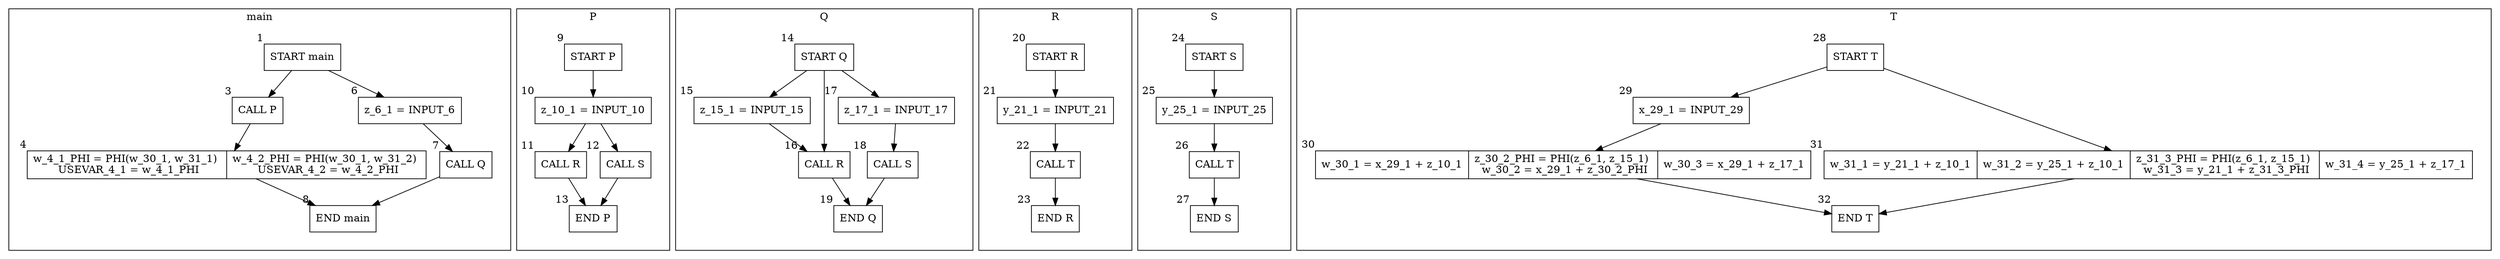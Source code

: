 digraph G {

	subgraph cluster_main {
		label = "main";
		margin = 25;
		node_1 [shape=box, xlabel="1", label="START main"];
		node_3 [shape=box, xlabel="3", label="CALL P"];
		node_4 [shape=record, xlabel="4", label="w_4_1_PHI = PHI(w_30_1, w_31_1) \n USEVAR_4_1 = w_4_1_PHI | w_4_2_PHI = PHI(w_30_1, w_31_2) \n USEVAR_4_2 = w_4_2_PHI"];
		node_6 [shape=record, xlabel="6", label="z_6_1 = INPUT_6"];
		node_7 [shape=box, xlabel="7", label="CALL Q"];
		node_8 [shape=box, xlabel="8", label="END main"];
		node_1 -> node_3;
		node_1 -> node_6;
		node_3 -> node_4;
		node_4 -> node_8;
		node_6 -> node_7;
		node_7 -> node_8;
	}

	subgraph cluster_P {
		label = "P";
		margin = 25;
		node_9 [shape=box, xlabel="9", label="START P"];
		node_10 [shape=record, xlabel="10", label="z_10_1 = INPUT_10"];
		node_11 [shape=box, xlabel="11", label="CALL R"];
		node_12 [shape=box, xlabel="12", label="CALL S"];
		node_13 [shape=box, xlabel="13", label="END P"];
		node_9 -> node_10;
		node_10 -> node_11;
		node_10 -> node_12;
		node_11 -> node_13;
		node_12 -> node_13;
	}

	subgraph cluster_Q {
		label = "Q";
		margin = 25;
		node_14 [shape=box, xlabel="14", label="START Q"];
		node_15 [shape=record, xlabel="15", label="z_15_1 = INPUT_15"];
		node_16 [shape=box, xlabel="16", label="CALL R"];
		node_17 [shape=record, xlabel="17", label="z_17_1 = INPUT_17"];
		node_18 [shape=box, xlabel="18", label="CALL S"];
		node_19 [shape=box, xlabel="19", label="END Q"];
		node_14 -> node_15;
		node_14 -> node_16;
		node_14 -> node_17;
		node_15 -> node_16;
		node_16 -> node_19;
		node_17 -> node_18;
		node_18 -> node_19;
	}

	subgraph cluster_R {
		label = "R";
		margin = 25;
		node_20 [shape=box, xlabel="20", label="START R"];
		node_21 [shape=record, xlabel="21", label="y_21_1 = INPUT_21"];
		node_22 [shape=box, xlabel="22", label="CALL T"];
		node_23 [shape=box, xlabel="23", label="END R"];
		node_20 -> node_21;
		node_21 -> node_22;
		node_22 -> node_23;
	}

	subgraph cluster_S {
		label = "S";
		margin = 25;
		node_24 [shape=box, xlabel="24", label="START S"];
		node_25 [shape=record, xlabel="25", label="y_25_1 = INPUT_25"];
		node_26 [shape=box, xlabel="26", label="CALL T"];
		node_27 [shape=box, xlabel="27", label="END S"];
		node_24 -> node_25;
		node_25 -> node_26;
		node_26 -> node_27;
	}

	subgraph cluster_T {
		label = "T";
		margin = 25;
		node_28 [shape=box, xlabel="28", label="START T"];
		node_29 [shape=record, xlabel="29", label="x_29_1 = INPUT_29"];
		node_30 [shape=record, xlabel="30", label="w_30_1 = x_29_1 + z_10_1 | z_30_2_PHI = PHI(z_6_1, z_15_1) \n w_30_2 = x_29_1 + z_30_2_PHI | w_30_3 = x_29_1 + z_17_1"];
		node_31 [shape=record, xlabel="31", label="w_31_1 = y_21_1 + z_10_1 | w_31_2 = y_25_1 + z_10_1 | z_31_3_PHI = PHI(z_6_1, z_15_1) \n w_31_3 = y_21_1 + z_31_3_PHI | w_31_4 = y_25_1 + z_17_1"];
		node_32 [shape=box, xlabel="32", label="END T"];
		node_28 -> node_29;
		node_28 -> node_31;
		node_29 -> node_30;
		node_30 -> node_32;
		node_31 -> node_32;
	}
}
